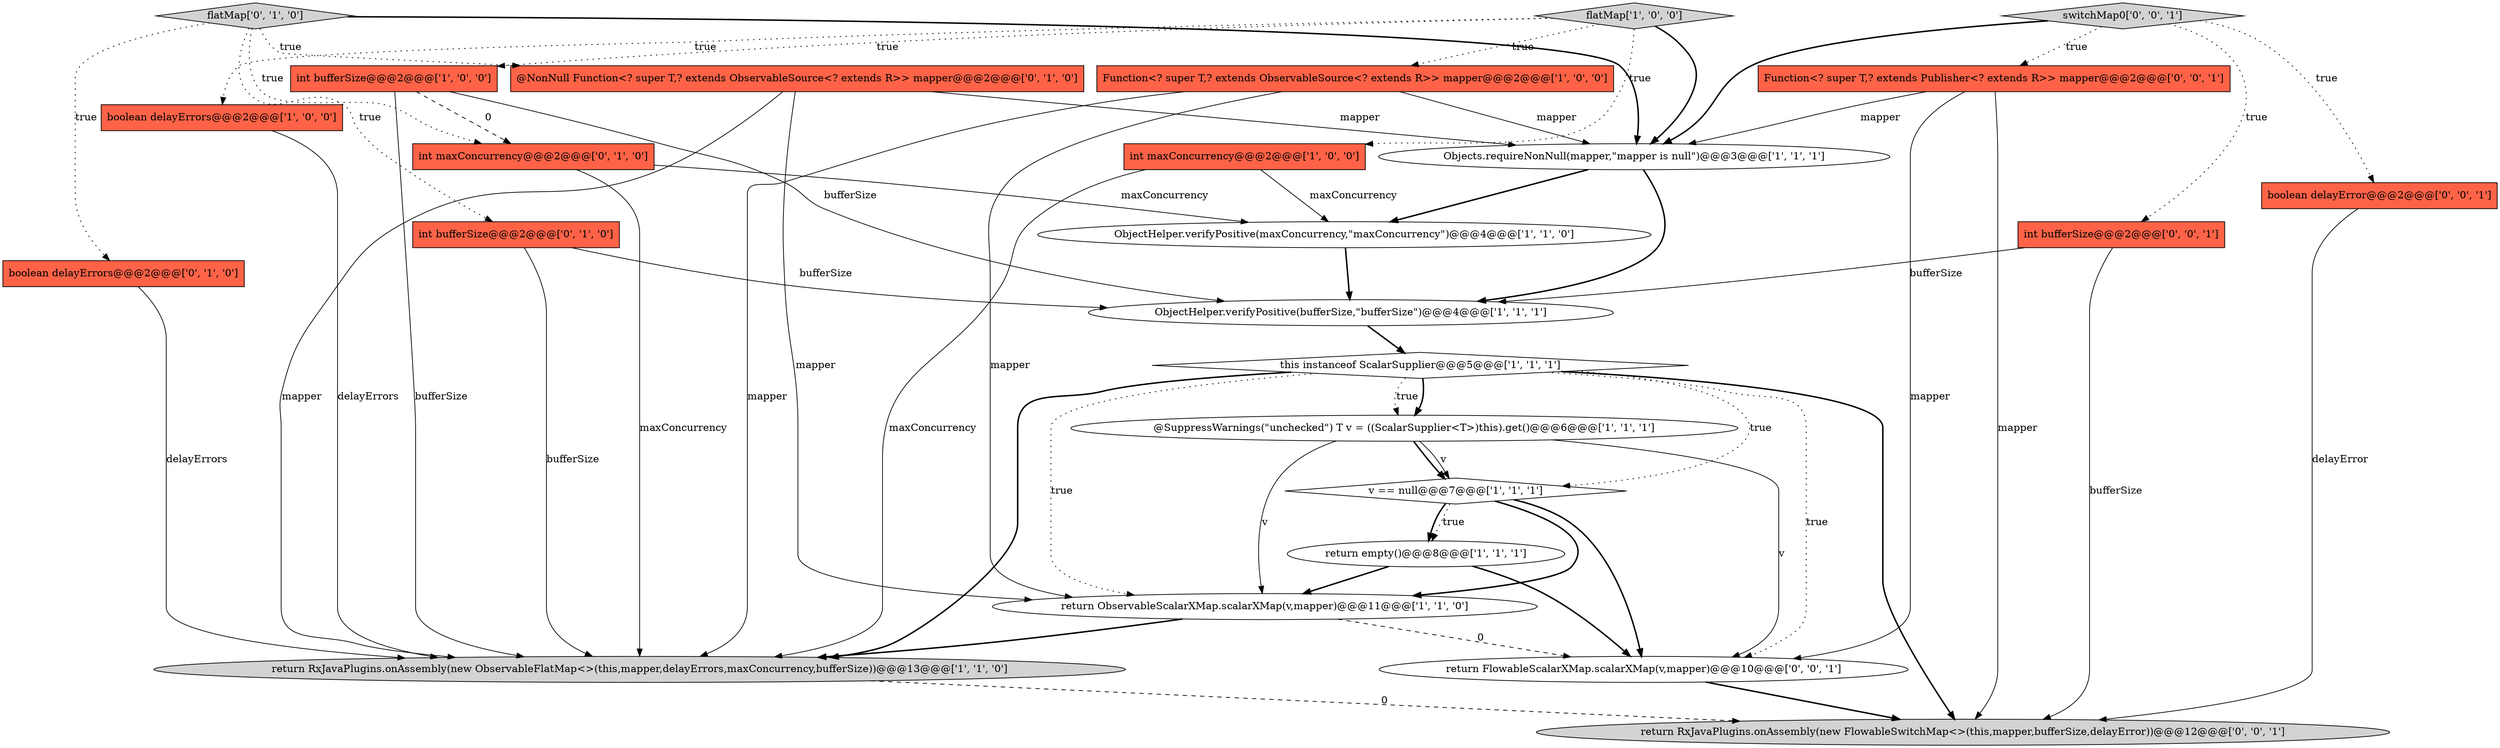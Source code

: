 digraph {
8 [style = filled, label = "@SuppressWarnings(\"unchecked\") T v = ((ScalarSupplier<T>)this).get()@@@6@@@['1', '1', '1']", fillcolor = white, shape = ellipse image = "AAA0AAABBB1BBB"];
22 [style = filled, label = "return FlowableScalarXMap.scalarXMap(v,mapper)@@@10@@@['0', '0', '1']", fillcolor = white, shape = ellipse image = "AAA0AAABBB3BBB"];
9 [style = filled, label = "ObjectHelper.verifyPositive(bufferSize,\"bufferSize\")@@@4@@@['1', '1', '1']", fillcolor = white, shape = ellipse image = "AAA0AAABBB1BBB"];
7 [style = filled, label = "boolean delayErrors@@@2@@@['1', '0', '0']", fillcolor = tomato, shape = box image = "AAA0AAABBB1BBB"];
12 [style = filled, label = "return ObservableScalarXMap.scalarXMap(v,mapper)@@@11@@@['1', '1', '0']", fillcolor = white, shape = ellipse image = "AAA0AAABBB1BBB"];
19 [style = filled, label = "int bufferSize@@@2@@@['0', '0', '1']", fillcolor = tomato, shape = box image = "AAA0AAABBB3BBB"];
3 [style = filled, label = "ObjectHelper.verifyPositive(maxConcurrency,\"maxConcurrency\")@@@4@@@['1', '1', '0']", fillcolor = white, shape = ellipse image = "AAA0AAABBB1BBB"];
13 [style = filled, label = "return empty()@@@8@@@['1', '1', '1']", fillcolor = white, shape = ellipse image = "AAA0AAABBB1BBB"];
16 [style = filled, label = "@NonNull Function<? super T,? extends ObservableSource<? extends R>> mapper@@@2@@@['0', '1', '0']", fillcolor = tomato, shape = box image = "AAA0AAABBB2BBB"];
18 [style = filled, label = "int maxConcurrency@@@2@@@['0', '1', '0']", fillcolor = tomato, shape = box image = "AAA1AAABBB2BBB"];
14 [style = filled, label = "flatMap['0', '1', '0']", fillcolor = lightgray, shape = diamond image = "AAA0AAABBB2BBB"];
5 [style = filled, label = "flatMap['1', '0', '0']", fillcolor = lightgray, shape = diamond image = "AAA0AAABBB1BBB"];
2 [style = filled, label = "return RxJavaPlugins.onAssembly(new ObservableFlatMap<>(this,mapper,delayErrors,maxConcurrency,bufferSize))@@@13@@@['1', '1', '0']", fillcolor = lightgray, shape = ellipse image = "AAA0AAABBB1BBB"];
4 [style = filled, label = "int maxConcurrency@@@2@@@['1', '0', '0']", fillcolor = tomato, shape = box image = "AAA0AAABBB1BBB"];
11 [style = filled, label = "Objects.requireNonNull(mapper,\"mapper is null\")@@@3@@@['1', '1', '1']", fillcolor = white, shape = ellipse image = "AAA0AAABBB1BBB"];
6 [style = filled, label = "v == null@@@7@@@['1', '1', '1']", fillcolor = white, shape = diamond image = "AAA0AAABBB1BBB"];
10 [style = filled, label = "int bufferSize@@@2@@@['1', '0', '0']", fillcolor = tomato, shape = box image = "AAA1AAABBB1BBB"];
23 [style = filled, label = "switchMap0['0', '0', '1']", fillcolor = lightgray, shape = diamond image = "AAA0AAABBB3BBB"];
21 [style = filled, label = "boolean delayError@@@2@@@['0', '0', '1']", fillcolor = tomato, shape = box image = "AAA0AAABBB3BBB"];
20 [style = filled, label = "Function<? super T,? extends Publisher<? extends R>> mapper@@@2@@@['0', '0', '1']", fillcolor = tomato, shape = box image = "AAA0AAABBB3BBB"];
0 [style = filled, label = "Function<? super T,? extends ObservableSource<? extends R>> mapper@@@2@@@['1', '0', '0']", fillcolor = tomato, shape = box image = "AAA0AAABBB1BBB"];
24 [style = filled, label = "return RxJavaPlugins.onAssembly(new FlowableSwitchMap<>(this,mapper,bufferSize,delayError))@@@12@@@['0', '0', '1']", fillcolor = lightgray, shape = ellipse image = "AAA0AAABBB3BBB"];
15 [style = filled, label = "boolean delayErrors@@@2@@@['0', '1', '0']", fillcolor = tomato, shape = box image = "AAA0AAABBB2BBB"];
1 [style = filled, label = "this instanceof ScalarSupplier@@@5@@@['1', '1', '1']", fillcolor = white, shape = diamond image = "AAA0AAABBB1BBB"];
17 [style = filled, label = "int bufferSize@@@2@@@['0', '1', '0']", fillcolor = tomato, shape = box image = "AAA0AAABBB2BBB"];
4->2 [style = solid, label="maxConcurrency"];
1->8 [style = bold, label=""];
20->24 [style = solid, label="mapper"];
21->24 [style = solid, label="delayError"];
6->22 [style = bold, label=""];
5->10 [style = dotted, label="true"];
0->12 [style = solid, label="mapper"];
6->13 [style = dotted, label="true"];
10->9 [style = solid, label="bufferSize"];
1->22 [style = dotted, label="true"];
23->21 [style = dotted, label="true"];
0->2 [style = solid, label="mapper"];
19->24 [style = solid, label="bufferSize"];
8->6 [style = bold, label=""];
5->0 [style = dotted, label="true"];
19->9 [style = solid, label="bufferSize"];
23->19 [style = dotted, label="true"];
11->9 [style = bold, label=""];
4->3 [style = solid, label="maxConcurrency"];
5->4 [style = dotted, label="true"];
3->9 [style = bold, label=""];
14->16 [style = dotted, label="true"];
7->2 [style = solid, label="delayErrors"];
14->17 [style = dotted, label="true"];
18->3 [style = solid, label="maxConcurrency"];
12->2 [style = bold, label=""];
20->11 [style = solid, label="mapper"];
14->15 [style = dotted, label="true"];
23->20 [style = dotted, label="true"];
8->22 [style = solid, label="v"];
8->6 [style = solid, label="v"];
13->12 [style = bold, label=""];
18->2 [style = solid, label="maxConcurrency"];
11->3 [style = bold, label=""];
5->7 [style = dotted, label="true"];
1->24 [style = bold, label=""];
6->13 [style = bold, label=""];
1->12 [style = dotted, label="true"];
12->22 [style = dashed, label="0"];
15->2 [style = solid, label="delayErrors"];
1->8 [style = dotted, label="true"];
16->11 [style = solid, label="mapper"];
1->6 [style = dotted, label="true"];
8->12 [style = solid, label="v"];
17->9 [style = solid, label="bufferSize"];
16->12 [style = solid, label="mapper"];
1->2 [style = bold, label=""];
5->11 [style = bold, label=""];
13->22 [style = bold, label=""];
10->2 [style = solid, label="bufferSize"];
22->24 [style = bold, label=""];
17->2 [style = solid, label="bufferSize"];
9->1 [style = bold, label=""];
23->11 [style = bold, label=""];
2->24 [style = dashed, label="0"];
14->11 [style = bold, label=""];
14->18 [style = dotted, label="true"];
0->11 [style = solid, label="mapper"];
10->18 [style = dashed, label="0"];
20->22 [style = solid, label="mapper"];
16->2 [style = solid, label="mapper"];
6->12 [style = bold, label=""];
}
